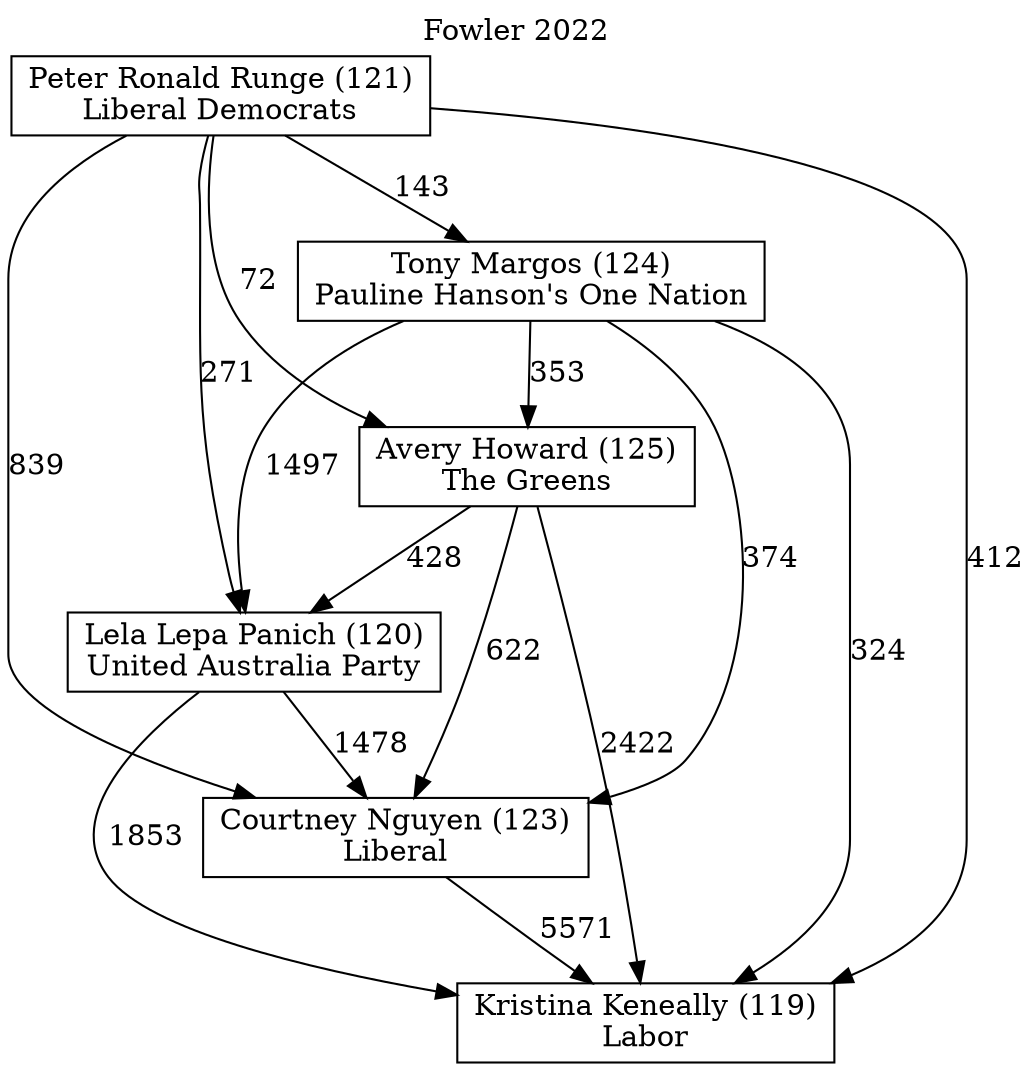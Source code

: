 // House preference flow
digraph "Kristina Keneally (119)_Fowler_2022" {
	graph [label="Fowler 2022" labelloc=t mclimit=10]
	node [shape=box]
	"Avery Howard (125)" [label="Avery Howard (125)
The Greens"]
	"Courtney Nguyen (123)" [label="Courtney Nguyen (123)
Liberal"]
	"Peter Ronald Runge (121)" [label="Peter Ronald Runge (121)
Liberal Democrats"]
	"Tony Margos (124)" [label="Tony Margos (124)
Pauline Hanson's One Nation"]
	"Kristina Keneally (119)" [label="Kristina Keneally (119)
Labor"]
	"Lela Lepa Panich (120)" [label="Lela Lepa Panich (120)
United Australia Party"]
	"Peter Ronald Runge (121)" -> "Lela Lepa Panich (120)" [label=271]
	"Peter Ronald Runge (121)" -> "Courtney Nguyen (123)" [label=839]
	"Peter Ronald Runge (121)" -> "Avery Howard (125)" [label=72]
	"Avery Howard (125)" -> "Courtney Nguyen (123)" [label=622]
	"Lela Lepa Panich (120)" -> "Kristina Keneally (119)" [label=1853]
	"Avery Howard (125)" -> "Kristina Keneally (119)" [label=2422]
	"Lela Lepa Panich (120)" -> "Courtney Nguyen (123)" [label=1478]
	"Tony Margos (124)" -> "Kristina Keneally (119)" [label=324]
	"Avery Howard (125)" -> "Lela Lepa Panich (120)" [label=428]
	"Peter Ronald Runge (121)" -> "Tony Margos (124)" [label=143]
	"Tony Margos (124)" -> "Avery Howard (125)" [label=353]
	"Tony Margos (124)" -> "Courtney Nguyen (123)" [label=374]
	"Peter Ronald Runge (121)" -> "Kristina Keneally (119)" [label=412]
	"Tony Margos (124)" -> "Lela Lepa Panich (120)" [label=1497]
	"Courtney Nguyen (123)" -> "Kristina Keneally (119)" [label=5571]
}
